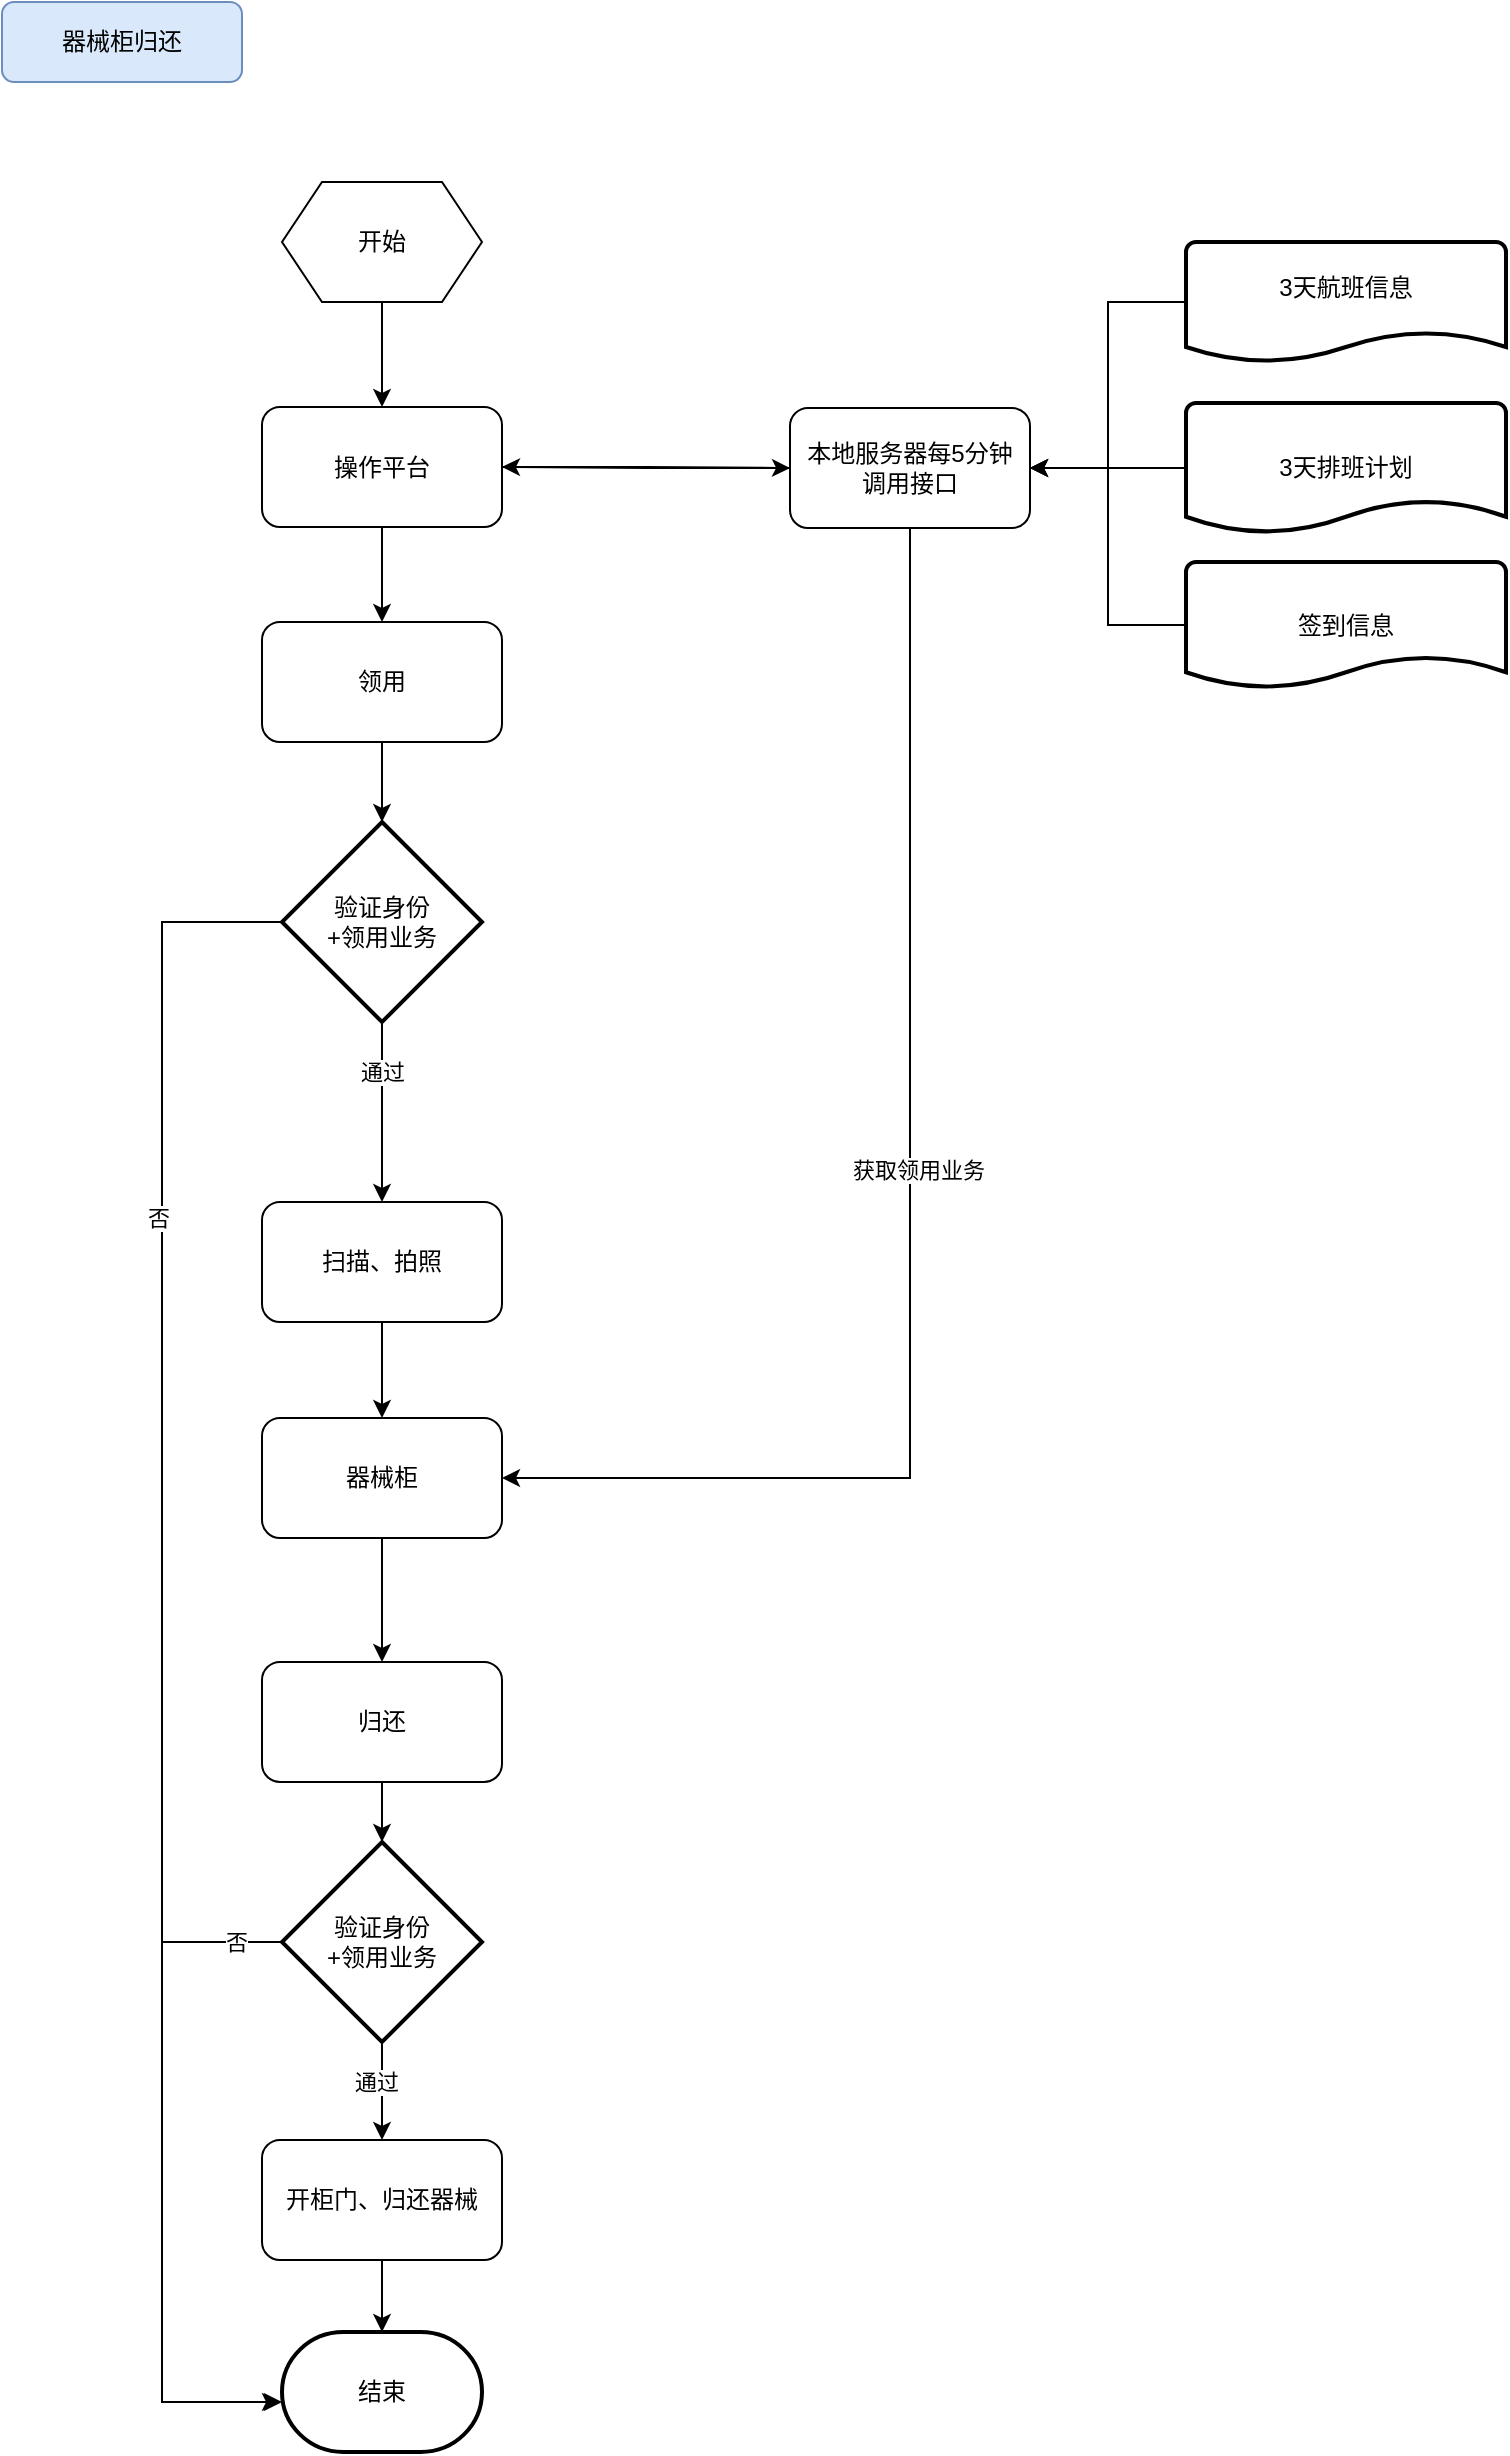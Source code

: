 <mxfile version="22.0.4" type="github">
  <diagram name="第 1 页" id="d6eHw5Ux4znUphZoa3T5">
    <mxGraphModel dx="1434" dy="758" grid="1" gridSize="10" guides="1" tooltips="1" connect="1" arrows="1" fold="1" page="1" pageScale="1" pageWidth="827" pageHeight="1169" math="0" shadow="0">
      <root>
        <mxCell id="0" />
        <mxCell id="1" parent="0" />
        <mxCell id="6WXIlSrZBOzwQC_6nJ0y-34" value="器械柜归还" style="rounded=1;whiteSpace=wrap;html=1;fontSize=12;glass=0;strokeWidth=1;shadow=0;fillColor=#dae8fc;strokeColor=#6c8ebf;" vertex="1" parent="1">
          <mxGeometry x="50" y="40" width="120" height="40" as="geometry" />
        </mxCell>
        <mxCell id="6WXIlSrZBOzwQC_6nJ0y-35" value="" style="edgeStyle=orthogonalEdgeStyle;rounded=0;orthogonalLoop=1;jettySize=auto;html=1;" edge="1" parent="1" source="6WXIlSrZBOzwQC_6nJ0y-36" target="6WXIlSrZBOzwQC_6nJ0y-39">
          <mxGeometry relative="1" as="geometry" />
        </mxCell>
        <mxCell id="6WXIlSrZBOzwQC_6nJ0y-36" value="开始" style="shape=hexagon;perimeter=hexagonPerimeter2;whiteSpace=wrap;html=1;fixedSize=1;" vertex="1" parent="1">
          <mxGeometry x="190" y="130" width="100" height="60" as="geometry" />
        </mxCell>
        <mxCell id="6WXIlSrZBOzwQC_6nJ0y-37" style="edgeStyle=orthogonalEdgeStyle;rounded=0;orthogonalLoop=1;jettySize=auto;html=1;entryX=0;entryY=0.5;entryDx=0;entryDy=0;" edge="1" parent="1" source="6WXIlSrZBOzwQC_6nJ0y-39" target="6WXIlSrZBOzwQC_6nJ0y-43">
          <mxGeometry relative="1" as="geometry" />
        </mxCell>
        <mxCell id="6WXIlSrZBOzwQC_6nJ0y-38" style="edgeStyle=orthogonalEdgeStyle;rounded=0;orthogonalLoop=1;jettySize=auto;html=1;entryX=0.5;entryY=0;entryDx=0;entryDy=0;" edge="1" parent="1" source="6WXIlSrZBOzwQC_6nJ0y-39" target="6WXIlSrZBOzwQC_6nJ0y-55">
          <mxGeometry relative="1" as="geometry" />
        </mxCell>
        <mxCell id="6WXIlSrZBOzwQC_6nJ0y-39" value="操作平台" style="rounded=1;whiteSpace=wrap;html=1;" vertex="1" parent="1">
          <mxGeometry x="180" y="242.5" width="120" height="60" as="geometry" />
        </mxCell>
        <mxCell id="6WXIlSrZBOzwQC_6nJ0y-40" style="edgeStyle=orthogonalEdgeStyle;rounded=0;orthogonalLoop=1;jettySize=auto;html=1;entryX=1;entryY=0.5;entryDx=0;entryDy=0;" edge="1" parent="1" source="6WXIlSrZBOzwQC_6nJ0y-43" target="6WXIlSrZBOzwQC_6nJ0y-39">
          <mxGeometry relative="1" as="geometry" />
        </mxCell>
        <mxCell id="6WXIlSrZBOzwQC_6nJ0y-75" style="edgeStyle=orthogonalEdgeStyle;rounded=0;orthogonalLoop=1;jettySize=auto;html=1;entryX=1;entryY=0.5;entryDx=0;entryDy=0;" edge="1" parent="1" source="6WXIlSrZBOzwQC_6nJ0y-43" target="6WXIlSrZBOzwQC_6nJ0y-63">
          <mxGeometry relative="1" as="geometry">
            <Array as="points">
              <mxPoint x="504" y="778" />
            </Array>
          </mxGeometry>
        </mxCell>
        <mxCell id="6WXIlSrZBOzwQC_6nJ0y-76" value="获取领用业务" style="edgeLabel;html=1;align=center;verticalAlign=middle;resizable=0;points=[];" vertex="1" connectable="0" parent="6WXIlSrZBOzwQC_6nJ0y-75">
          <mxGeometry x="-0.054" y="4" relative="1" as="geometry">
            <mxPoint as="offset" />
          </mxGeometry>
        </mxCell>
        <mxCell id="6WXIlSrZBOzwQC_6nJ0y-43" value="本地服务器每5分钟&lt;br&gt;调用接口" style="rounded=1;whiteSpace=wrap;html=1;" vertex="1" parent="1">
          <mxGeometry x="444" y="243" width="120" height="60" as="geometry" />
        </mxCell>
        <mxCell id="6WXIlSrZBOzwQC_6nJ0y-44" style="edgeStyle=orthogonalEdgeStyle;rounded=0;orthogonalLoop=1;jettySize=auto;html=1;entryX=1;entryY=0.5;entryDx=0;entryDy=0;" edge="1" parent="1" source="6WXIlSrZBOzwQC_6nJ0y-45" target="6WXIlSrZBOzwQC_6nJ0y-43">
          <mxGeometry relative="1" as="geometry" />
        </mxCell>
        <mxCell id="6WXIlSrZBOzwQC_6nJ0y-45" value="3天航班信息&#xa;" style="strokeWidth=2;shape=mxgraph.flowchart.document2;size=0.25;align=center;whiteSpace=wrap;labelBackgroundColor=none;labelBorderColor=none;verticalAlign=middle;" vertex="1" parent="1">
          <mxGeometry x="642" y="160" width="160" height="60" as="geometry" />
        </mxCell>
        <mxCell id="6WXIlSrZBOzwQC_6nJ0y-46" style="edgeStyle=orthogonalEdgeStyle;rounded=0;orthogonalLoop=1;jettySize=auto;html=1;entryX=1;entryY=0.5;entryDx=0;entryDy=0;" edge="1" parent="1" source="6WXIlSrZBOzwQC_6nJ0y-47" target="6WXIlSrZBOzwQC_6nJ0y-43">
          <mxGeometry relative="1" as="geometry" />
        </mxCell>
        <mxCell id="6WXIlSrZBOzwQC_6nJ0y-47" value="3天排班计划" style="strokeWidth=2;html=1;shape=mxgraph.flowchart.document2;whiteSpace=wrap;size=0.25;verticalAlign=middle;align=center;" vertex="1" parent="1">
          <mxGeometry x="642" y="240.5" width="160" height="65" as="geometry" />
        </mxCell>
        <mxCell id="6WXIlSrZBOzwQC_6nJ0y-48" style="edgeStyle=orthogonalEdgeStyle;rounded=0;orthogonalLoop=1;jettySize=auto;html=1;entryX=1;entryY=0.5;entryDx=0;entryDy=0;" edge="1" parent="1" source="6WXIlSrZBOzwQC_6nJ0y-49" target="6WXIlSrZBOzwQC_6nJ0y-43">
          <mxGeometry relative="1" as="geometry" />
        </mxCell>
        <mxCell id="6WXIlSrZBOzwQC_6nJ0y-49" value="签到信息" style="strokeWidth=2;html=1;shape=mxgraph.flowchart.document2;whiteSpace=wrap;size=0.25;verticalAlign=middle;align=center;" vertex="1" parent="1">
          <mxGeometry x="642" y="320" width="160" height="63" as="geometry" />
        </mxCell>
        <mxCell id="6WXIlSrZBOzwQC_6nJ0y-50" style="edgeStyle=orthogonalEdgeStyle;rounded=0;orthogonalLoop=1;jettySize=auto;html=1;" edge="1" parent="1" source="6WXIlSrZBOzwQC_6nJ0y-52" target="6WXIlSrZBOzwQC_6nJ0y-59">
          <mxGeometry relative="1" as="geometry">
            <mxPoint x="240" y="590" as="targetPoint" />
          </mxGeometry>
        </mxCell>
        <mxCell id="6WXIlSrZBOzwQC_6nJ0y-51" value="通过" style="edgeLabel;html=1;align=center;verticalAlign=middle;resizable=0;points=[];" vertex="1" connectable="0" parent="6WXIlSrZBOzwQC_6nJ0y-50">
          <mxGeometry x="-0.459" relative="1" as="geometry">
            <mxPoint as="offset" />
          </mxGeometry>
        </mxCell>
        <mxCell id="6WXIlSrZBOzwQC_6nJ0y-52" value="验证身份&lt;br&gt;+领用业务" style="strokeWidth=2;html=1;shape=mxgraph.flowchart.decision;whiteSpace=wrap;" vertex="1" parent="1">
          <mxGeometry x="190" y="450" width="100" height="100" as="geometry" />
        </mxCell>
        <mxCell id="6WXIlSrZBOzwQC_6nJ0y-53" value="结束" style="strokeWidth=2;html=1;shape=mxgraph.flowchart.terminator;whiteSpace=wrap;" vertex="1" parent="1">
          <mxGeometry x="190" y="1205" width="100" height="60" as="geometry" />
        </mxCell>
        <mxCell id="6WXIlSrZBOzwQC_6nJ0y-54" style="edgeStyle=orthogonalEdgeStyle;rounded=0;orthogonalLoop=1;jettySize=auto;html=1;" edge="1" parent="1" source="6WXIlSrZBOzwQC_6nJ0y-55" target="6WXIlSrZBOzwQC_6nJ0y-52">
          <mxGeometry relative="1" as="geometry" />
        </mxCell>
        <mxCell id="6WXIlSrZBOzwQC_6nJ0y-55" value="领用" style="rounded=1;whiteSpace=wrap;html=1;" vertex="1" parent="1">
          <mxGeometry x="180" y="350" width="120" height="60" as="geometry" />
        </mxCell>
        <mxCell id="6WXIlSrZBOzwQC_6nJ0y-58" style="edgeStyle=orthogonalEdgeStyle;rounded=0;orthogonalLoop=1;jettySize=auto;html=1;entryX=0.5;entryY=0;entryDx=0;entryDy=0;" edge="1" parent="1" source="6WXIlSrZBOzwQC_6nJ0y-59" target="6WXIlSrZBOzwQC_6nJ0y-63">
          <mxGeometry relative="1" as="geometry" />
        </mxCell>
        <mxCell id="6WXIlSrZBOzwQC_6nJ0y-59" value="扫描、拍照" style="rounded=1;whiteSpace=wrap;html=1;" vertex="1" parent="1">
          <mxGeometry x="180" y="640" width="120" height="60" as="geometry" />
        </mxCell>
        <mxCell id="6WXIlSrZBOzwQC_6nJ0y-60" value="开柜门、归还器械" style="rounded=1;whiteSpace=wrap;html=1;" vertex="1" parent="1">
          <mxGeometry x="180" y="1109" width="120" height="60" as="geometry" />
        </mxCell>
        <mxCell id="6WXIlSrZBOzwQC_6nJ0y-61" style="edgeStyle=orthogonalEdgeStyle;rounded=0;orthogonalLoop=1;jettySize=auto;html=1;entryX=0.5;entryY=0;entryDx=0;entryDy=0;entryPerimeter=0;" edge="1" parent="1" source="6WXIlSrZBOzwQC_6nJ0y-60" target="6WXIlSrZBOzwQC_6nJ0y-53">
          <mxGeometry relative="1" as="geometry" />
        </mxCell>
        <mxCell id="6WXIlSrZBOzwQC_6nJ0y-62" value="" style="edgeStyle=orthogonalEdgeStyle;rounded=0;orthogonalLoop=1;jettySize=auto;html=1;" edge="1" parent="1" source="6WXIlSrZBOzwQC_6nJ0y-63" target="6WXIlSrZBOzwQC_6nJ0y-67">
          <mxGeometry relative="1" as="geometry" />
        </mxCell>
        <mxCell id="6WXIlSrZBOzwQC_6nJ0y-63" value="器械柜" style="rounded=1;whiteSpace=wrap;html=1;" vertex="1" parent="1">
          <mxGeometry x="180" y="748" width="120" height="60" as="geometry" />
        </mxCell>
        <mxCell id="6WXIlSrZBOzwQC_6nJ0y-64" style="edgeStyle=orthogonalEdgeStyle;rounded=0;orthogonalLoop=1;jettySize=auto;html=1;" edge="1" parent="1" source="6WXIlSrZBOzwQC_6nJ0y-52">
          <mxGeometry relative="1" as="geometry">
            <mxPoint x="190" y="1240" as="targetPoint" />
            <Array as="points">
              <mxPoint x="130" y="500" />
              <mxPoint x="130" y="1240" />
            </Array>
          </mxGeometry>
        </mxCell>
        <mxCell id="6WXIlSrZBOzwQC_6nJ0y-65" value="否" style="edgeLabel;html=1;align=center;verticalAlign=middle;resizable=0;points=[];" vertex="1" connectable="0" parent="6WXIlSrZBOzwQC_6nJ0y-64">
          <mxGeometry x="-0.517" y="-2" relative="1" as="geometry">
            <mxPoint as="offset" />
          </mxGeometry>
        </mxCell>
        <mxCell id="6WXIlSrZBOzwQC_6nJ0y-66" value="" style="edgeStyle=orthogonalEdgeStyle;rounded=0;orthogonalLoop=1;jettySize=auto;html=1;" edge="1" parent="1" source="6WXIlSrZBOzwQC_6nJ0y-67" target="6WXIlSrZBOzwQC_6nJ0y-72">
          <mxGeometry relative="1" as="geometry" />
        </mxCell>
        <mxCell id="6WXIlSrZBOzwQC_6nJ0y-67" value="归还" style="rounded=1;whiteSpace=wrap;html=1;" vertex="1" parent="1">
          <mxGeometry x="180" y="870" width="120" height="60" as="geometry" />
        </mxCell>
        <mxCell id="6WXIlSrZBOzwQC_6nJ0y-68" value="" style="edgeStyle=orthogonalEdgeStyle;rounded=0;orthogonalLoop=1;jettySize=auto;html=1;" edge="1" parent="1" source="6WXIlSrZBOzwQC_6nJ0y-72" target="6WXIlSrZBOzwQC_6nJ0y-60">
          <mxGeometry relative="1" as="geometry" />
        </mxCell>
        <mxCell id="6WXIlSrZBOzwQC_6nJ0y-69" value="通过" style="edgeLabel;html=1;align=center;verticalAlign=middle;resizable=0;points=[];" vertex="1" connectable="0" parent="6WXIlSrZBOzwQC_6nJ0y-68">
          <mxGeometry x="-0.197" y="-3" relative="1" as="geometry">
            <mxPoint as="offset" />
          </mxGeometry>
        </mxCell>
        <mxCell id="6WXIlSrZBOzwQC_6nJ0y-70" style="edgeStyle=orthogonalEdgeStyle;rounded=0;orthogonalLoop=1;jettySize=auto;html=1;" edge="1" parent="1" source="6WXIlSrZBOzwQC_6nJ0y-72">
          <mxGeometry relative="1" as="geometry">
            <mxPoint x="189" y="1240" as="targetPoint" />
            <Array as="points">
              <mxPoint x="130" y="1010" />
              <mxPoint x="130" y="1240" />
              <mxPoint x="189" y="1240" />
            </Array>
          </mxGeometry>
        </mxCell>
        <mxCell id="6WXIlSrZBOzwQC_6nJ0y-71" value="否" style="edgeLabel;html=1;align=center;verticalAlign=middle;resizable=0;points=[];" vertex="1" connectable="0" parent="6WXIlSrZBOzwQC_6nJ0y-70">
          <mxGeometry x="-0.866" relative="1" as="geometry">
            <mxPoint as="offset" />
          </mxGeometry>
        </mxCell>
        <mxCell id="6WXIlSrZBOzwQC_6nJ0y-72" value="验证身份&lt;br&gt;+领用业务" style="strokeWidth=2;html=1;shape=mxgraph.flowchart.decision;whiteSpace=wrap;" vertex="1" parent="1">
          <mxGeometry x="190" y="960" width="100" height="100" as="geometry" />
        </mxCell>
      </root>
    </mxGraphModel>
  </diagram>
</mxfile>
